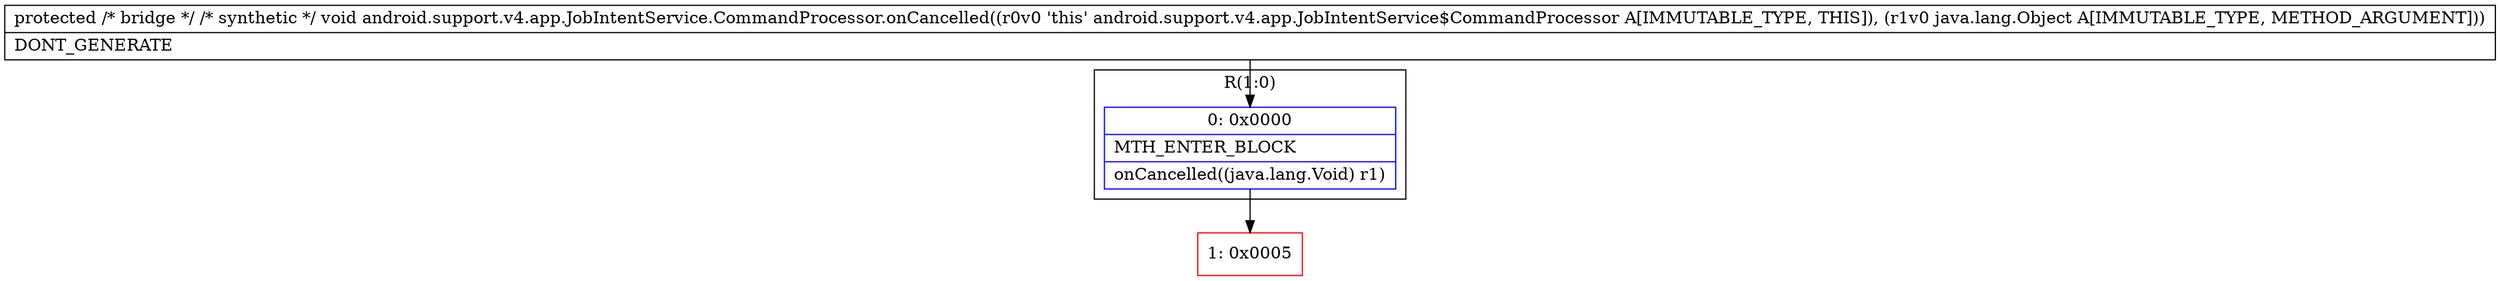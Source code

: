 digraph "CFG forandroid.support.v4.app.JobIntentService.CommandProcessor.onCancelled(Ljava\/lang\/Object;)V" {
subgraph cluster_Region_1341683101 {
label = "R(1:0)";
node [shape=record,color=blue];
Node_0 [shape=record,label="{0\:\ 0x0000|MTH_ENTER_BLOCK\l|onCancelled((java.lang.Void) r1)\l}"];
}
Node_1 [shape=record,color=red,label="{1\:\ 0x0005}"];
MethodNode[shape=record,label="{protected \/* bridge *\/ \/* synthetic *\/ void android.support.v4.app.JobIntentService.CommandProcessor.onCancelled((r0v0 'this' android.support.v4.app.JobIntentService$CommandProcessor A[IMMUTABLE_TYPE, THIS]), (r1v0 java.lang.Object A[IMMUTABLE_TYPE, METHOD_ARGUMENT]))  | DONT_GENERATE\l}"];
MethodNode -> Node_0;
Node_0 -> Node_1;
}

